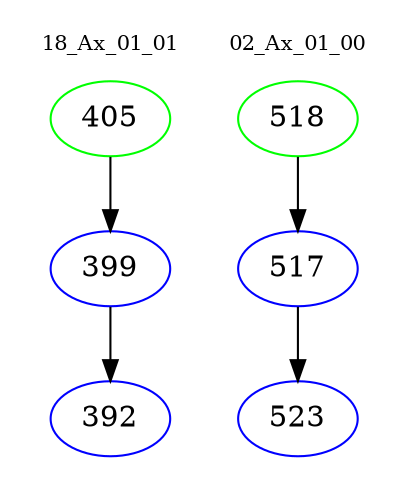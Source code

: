 digraph{
subgraph cluster_0 {
color = white
label = "18_Ax_01_01";
fontsize=10;
T0_405 [label="405", color="green"]
T0_405 -> T0_399 [color="black"]
T0_399 [label="399", color="blue"]
T0_399 -> T0_392 [color="black"]
T0_392 [label="392", color="blue"]
}
subgraph cluster_1 {
color = white
label = "02_Ax_01_00";
fontsize=10;
T1_518 [label="518", color="green"]
T1_518 -> T1_517 [color="black"]
T1_517 [label="517", color="blue"]
T1_517 -> T1_523 [color="black"]
T1_523 [label="523", color="blue"]
}
}
